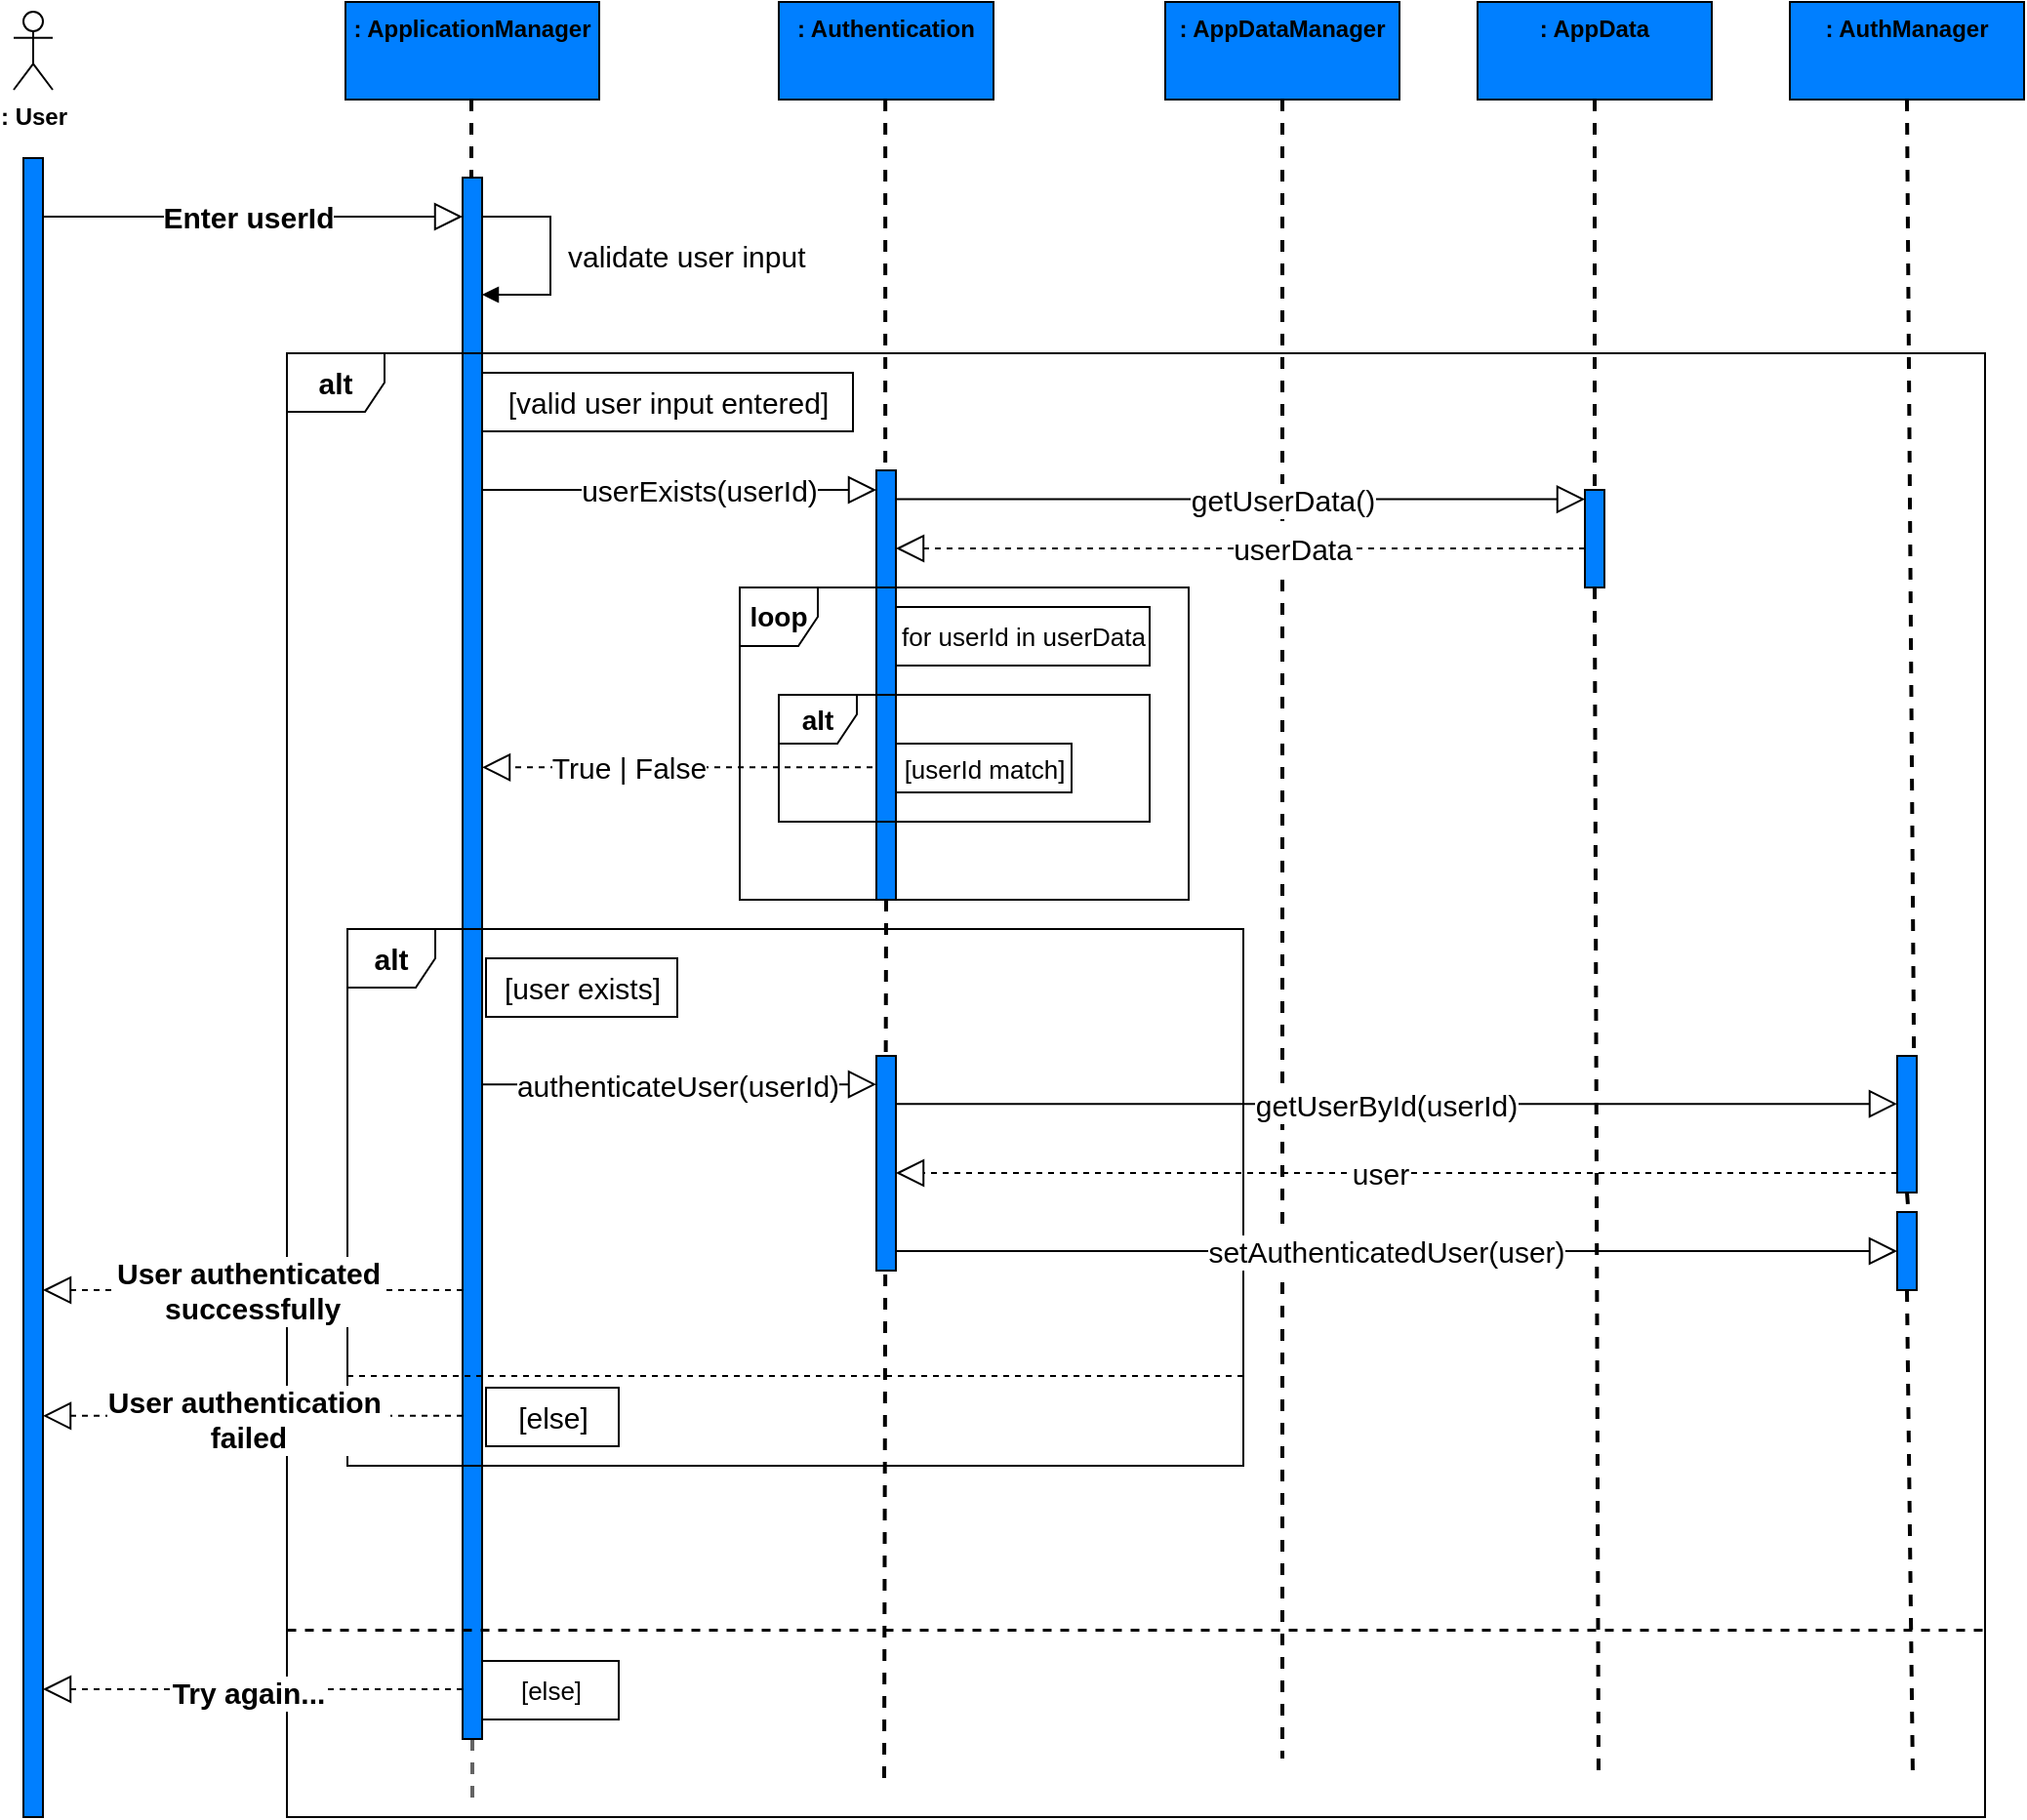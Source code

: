 <mxfile version="24.8.4">
  <diagram name="Sivu-1" id="-SNUJlUc8G6fXagj1PRz">
    <mxGraphModel dx="2694" dy="1163" grid="1" gridSize="10" guides="1" tooltips="1" connect="1" arrows="1" fold="1" page="1" pageScale="1" pageWidth="827" pageHeight="1169" math="0" shadow="0">
      <root>
        <mxCell id="0" />
        <mxCell id="1" parent="0" />
        <mxCell id="Z2odeVTqPKVVSxUnjB5O-1" value="&lt;b&gt;: User&lt;/b&gt;" style="shape=umlActor;verticalLabelPosition=bottom;verticalAlign=top;html=1;" vertex="1" parent="1">
          <mxGeometry x="50" y="115" width="20" height="40" as="geometry" />
        </mxCell>
        <mxCell id="Z2odeVTqPKVVSxUnjB5O-2" value="&lt;b&gt;: ApplicationManager&lt;/b&gt;" style="html=1;whiteSpace=wrap;verticalAlign=top;fillColor=#007FFF;" vertex="1" parent="1">
          <mxGeometry x="220" y="110" width="130" height="50" as="geometry" />
        </mxCell>
        <mxCell id="Z2odeVTqPKVVSxUnjB5O-4" value="&lt;b&gt;: Authentication&lt;/b&gt;" style="html=1;whiteSpace=wrap;verticalAlign=top;fillColor=#007FFF;" vertex="1" parent="1">
          <mxGeometry x="442" y="110" width="110" height="50" as="geometry" />
        </mxCell>
        <mxCell id="Z2odeVTqPKVVSxUnjB5O-5" value="" style="html=1;points=[[0,0,0,0,5],[0,1,0,0,-5],[1,0,0,0,5],[1,1,0,0,-5]];perimeter=orthogonalPerimeter;outlineConnect=0;targetShapes=umlLifeline;portConstraint=eastwest;newEdgeStyle={&quot;curved&quot;:0,&quot;rounded&quot;:0};fillColor=#007FFF;strokeColor=#000000;" vertex="1" parent="1">
          <mxGeometry x="55" y="190" width="10" height="850" as="geometry" />
        </mxCell>
        <mxCell id="Z2odeVTqPKVVSxUnjB5O-6" value="" style="endArrow=none;dashed=1;endFill=0;endSize=12;html=1;rounded=0;exitX=0.5;exitY=1;exitDx=0;exitDy=0;strokeWidth=2;jumpSize=7;strokeColor=#636363;" edge="1" parent="1" source="Z2odeVTqPKVVSxUnjB5O-16">
          <mxGeometry width="160" relative="1" as="geometry">
            <mxPoint x="284.5" y="160" as="sourcePoint" />
            <mxPoint x="285" y="1030" as="targetPoint" />
          </mxGeometry>
        </mxCell>
        <mxCell id="Z2odeVTqPKVVSxUnjB5O-7" value="&lt;b&gt;: AppDataManager&lt;/b&gt;" style="html=1;whiteSpace=wrap;verticalAlign=top;fillColor=#007FFF;" vertex="1" parent="1">
          <mxGeometry x="640" y="110" width="120" height="50" as="geometry" />
        </mxCell>
        <mxCell id="Z2odeVTqPKVVSxUnjB5O-9" value="" style="endArrow=none;dashed=1;endFill=0;endSize=12;html=1;rounded=0;exitX=0.5;exitY=1;exitDx=0;exitDy=0;strokeWidth=2;jumpSize=7;strokeColor=#000000;" edge="1" parent="1" source="Z2odeVTqPKVVSxUnjB5O-42">
          <mxGeometry width="160" relative="1" as="geometry">
            <mxPoint x="496.58" y="160" as="sourcePoint" />
            <mxPoint x="496" y="1020" as="targetPoint" />
          </mxGeometry>
        </mxCell>
        <mxCell id="Z2odeVTqPKVVSxUnjB5O-10" value="" style="endArrow=none;dashed=1;endFill=0;endSize=12;html=1;rounded=0;exitX=0.5;exitY=1;exitDx=0;exitDy=0;strokeWidth=2;jumpSize=7;strokeColor=#000000;" edge="1" parent="1">
          <mxGeometry width="160" relative="1" as="geometry">
            <mxPoint x="700" y="370" as="sourcePoint" />
            <mxPoint x="700" y="1010" as="targetPoint" />
          </mxGeometry>
        </mxCell>
        <mxCell id="Z2odeVTqPKVVSxUnjB5O-17" value="" style="endArrow=none;dashed=1;endFill=0;endSize=12;html=1;rounded=0;exitX=0.5;exitY=1;exitDx=0;exitDy=0;strokeWidth=2;jumpSize=7;strokeColor=#000000;" edge="1" parent="1" target="Z2odeVTqPKVVSxUnjB5O-16">
          <mxGeometry width="160" relative="1" as="geometry">
            <mxPoint x="284.5" y="160" as="sourcePoint" />
            <mxPoint x="284.5" y="500" as="targetPoint" />
          </mxGeometry>
        </mxCell>
        <mxCell id="Z2odeVTqPKVVSxUnjB5O-16" value="" style="html=1;points=[[0,0,0,0,5],[0,1,0,0,-5],[1,0,0,0,5],[1,1,0,0,-5]];perimeter=orthogonalPerimeter;outlineConnect=0;targetShapes=umlLifeline;portConstraint=eastwest;newEdgeStyle={&quot;curved&quot;:0,&quot;rounded&quot;:0};fillColor=#007FFF;" vertex="1" parent="1">
          <mxGeometry x="280" y="200" width="10" height="800" as="geometry" />
        </mxCell>
        <mxCell id="Z2odeVTqPKVVSxUnjB5O-32" value="" style="endArrow=block;endFill=0;endSize=12;html=1;rounded=0;" edge="1" parent="1" source="Z2odeVTqPKVVSxUnjB5O-5">
          <mxGeometry width="160" relative="1" as="geometry">
            <mxPoint x="110" y="220" as="sourcePoint" />
            <mxPoint x="280" y="220" as="targetPoint" />
          </mxGeometry>
        </mxCell>
        <mxCell id="Z2odeVTqPKVVSxUnjB5O-33" value="&lt;font style=&quot;font-size: 15px;&quot;&gt;&lt;b&gt;Enter userId&lt;/b&gt;&lt;/font&gt;" style="edgeLabel;html=1;align=center;verticalAlign=middle;resizable=0;points=[];" vertex="1" connectable="0" parent="Z2odeVTqPKVVSxUnjB5O-32">
          <mxGeometry x="-0.027" relative="1" as="geometry">
            <mxPoint as="offset" />
          </mxGeometry>
        </mxCell>
        <mxCell id="Z2odeVTqPKVVSxUnjB5O-40" value="&lt;font style=&quot;font-size: 15px;&quot;&gt;validate user input&lt;/font&gt;" style="html=1;align=left;spacingLeft=2;endArrow=block;rounded=0;edgeStyle=orthogonalEdgeStyle;curved=0;rounded=0;exitX=1;exitY=0.071;exitDx=0;exitDy=0;exitPerimeter=0;" edge="1" target="Z2odeVTqPKVVSxUnjB5O-16" parent="1" source="Z2odeVTqPKVVSxUnjB5O-16">
          <mxGeometry x="0.251" y="5" relative="1" as="geometry">
            <mxPoint x="295" y="220" as="sourcePoint" />
            <Array as="points">
              <mxPoint x="290" y="220" />
              <mxPoint x="325" y="220" />
              <mxPoint x="325" y="260" />
            </Array>
            <mxPoint x="300" y="240" as="targetPoint" />
            <mxPoint as="offset" />
          </mxGeometry>
        </mxCell>
        <mxCell id="Z2odeVTqPKVVSxUnjB5O-41" value="&lt;font style=&quot;font-size: 15px;&quot;&gt;&lt;b&gt;alt&lt;/b&gt;&lt;/font&gt;" style="shape=umlFrame;whiteSpace=wrap;html=1;pointerEvents=0;width=50;height=30;" vertex="1" parent="1">
          <mxGeometry x="190" y="290" width="870" height="750" as="geometry" />
        </mxCell>
        <mxCell id="Z2odeVTqPKVVSxUnjB5O-43" value="" style="endArrow=none;dashed=1;endFill=0;endSize=12;html=1;rounded=0;exitX=0.5;exitY=1;exitDx=0;exitDy=0;strokeWidth=2;jumpSize=7;strokeColor=#000000;" edge="1" parent="1" target="Z2odeVTqPKVVSxUnjB5O-42">
          <mxGeometry width="160" relative="1" as="geometry">
            <mxPoint x="496.58" y="160" as="sourcePoint" />
            <mxPoint x="496.58" y="500" as="targetPoint" />
          </mxGeometry>
        </mxCell>
        <mxCell id="Z2odeVTqPKVVSxUnjB5O-42" value="" style="html=1;points=[[0,0,0,0,5],[0,1,0,0,-5],[1,0,0,0,5],[1,1,0,0,-5]];perimeter=orthogonalPerimeter;outlineConnect=0;targetShapes=umlLifeline;portConstraint=eastwest;newEdgeStyle={&quot;curved&quot;:0,&quot;rounded&quot;:0};fillColor=#007FFF;" vertex="1" parent="1">
          <mxGeometry x="492" y="350" width="10" height="220" as="geometry" />
        </mxCell>
        <mxCell id="Z2odeVTqPKVVSxUnjB5O-45" value="" style="endArrow=none;dashed=1;endFill=0;endSize=12;html=1;rounded=0;exitX=0.5;exitY=1;exitDx=0;exitDy=0;strokeWidth=2;jumpSize=7;strokeColor=#000000;" edge="1" parent="1">
          <mxGeometry width="160" relative="1" as="geometry">
            <mxPoint x="700" y="160" as="sourcePoint" />
            <mxPoint x="700" y="360" as="targetPoint" />
          </mxGeometry>
        </mxCell>
        <mxCell id="Z2odeVTqPKVVSxUnjB5O-46" value="&lt;font style=&quot;font-size: 15px;&quot;&gt;[valid user input entered]&lt;/font&gt;" style="html=1;points=[[0,0,0,0,5],[0,1,0,0,-5],[1,0,0,0,5],[1,1,0,0,-5]];perimeter=orthogonalPerimeter;outlineConnect=0;targetShapes=umlLifeline;portConstraint=eastwest;newEdgeStyle={&quot;curved&quot;:0,&quot;rounded&quot;:0};" vertex="1" parent="1">
          <mxGeometry x="290" y="300" width="190" height="30" as="geometry" />
        </mxCell>
        <mxCell id="Z2odeVTqPKVVSxUnjB5O-47" value="&lt;span style=&quot;font-size: 13px;&quot;&gt;[else]&lt;/span&gt;" style="html=1;points=[[0,0,0,0,5],[0,1,0,0,-5],[1,0,0,0,5],[1,1,0,0,-5]];perimeter=orthogonalPerimeter;outlineConnect=0;targetShapes=umlLifeline;portConstraint=eastwest;newEdgeStyle={&quot;curved&quot;:0,&quot;rounded&quot;:0};" vertex="1" parent="1">
          <mxGeometry x="290" y="960" width="70" height="30" as="geometry" />
        </mxCell>
        <mxCell id="Z2odeVTqPKVVSxUnjB5O-48" value="" style="line;strokeWidth=1.5;fillColor=none;align=left;verticalAlign=middle;spacingTop=-1;spacingLeft=3;spacingRight=3;rotatable=0;labelPosition=right;points=[];portConstraint=eastwest;strokeColor=inherit;dashed=1;" vertex="1" parent="1">
          <mxGeometry x="190" y="940" width="870" height="8" as="geometry" />
        </mxCell>
        <mxCell id="Z2odeVTqPKVVSxUnjB5O-49" value="" style="endArrow=block;endFill=0;endSize=12;html=1;rounded=0;" edge="1" parent="1" target="Z2odeVTqPKVVSxUnjB5O-42">
          <mxGeometry width="160" relative="1" as="geometry">
            <mxPoint x="290" y="360" as="sourcePoint" />
            <mxPoint x="450" y="360.29" as="targetPoint" />
          </mxGeometry>
        </mxCell>
        <mxCell id="Z2odeVTqPKVVSxUnjB5O-50" value="&lt;font style=&quot;font-size: 15px;&quot;&gt;userExists(userId)&lt;/font&gt;" style="edgeLabel;html=1;align=center;verticalAlign=middle;resizable=0;points=[];" vertex="1" connectable="0" parent="Z2odeVTqPKVVSxUnjB5O-49">
          <mxGeometry x="-0.027" relative="1" as="geometry">
            <mxPoint x="12" as="offset" />
          </mxGeometry>
        </mxCell>
        <mxCell id="Z2odeVTqPKVVSxUnjB5O-51" value="&lt;b&gt;: AuthManager&lt;/b&gt;" style="html=1;whiteSpace=wrap;verticalAlign=top;fillColor=#007FFF;" vertex="1" parent="1">
          <mxGeometry x="960" y="110" width="120" height="50" as="geometry" />
        </mxCell>
        <mxCell id="Z2odeVTqPKVVSxUnjB5O-53" value="" style="endArrow=none;dashed=1;endFill=0;endSize=12;html=1;rounded=0;exitX=0.5;exitY=1;exitDx=0;exitDy=0;strokeWidth=2;jumpSize=7;strokeColor=#000000;" edge="1" parent="1" source="Z2odeVTqPKVVSxUnjB5O-123">
          <mxGeometry width="160" relative="1" as="geometry">
            <mxPoint x="1040" y="165" as="sourcePoint" />
            <mxPoint x="1023" y="1020" as="targetPoint" />
          </mxGeometry>
        </mxCell>
        <mxCell id="Z2odeVTqPKVVSxUnjB5O-77" value="&lt;b&gt;: AppData&lt;/b&gt;" style="html=1;whiteSpace=wrap;verticalAlign=top;fillColor=#007FFF;" vertex="1" parent="1">
          <mxGeometry x="800" y="110" width="120" height="50" as="geometry" />
        </mxCell>
        <mxCell id="Z2odeVTqPKVVSxUnjB5O-78" value="" style="endArrow=none;dashed=1;endFill=0;endSize=12;html=1;rounded=0;exitX=0.5;exitY=1;exitDx=0;exitDy=0;strokeWidth=2;jumpSize=7;strokeColor=#000000;" edge="1" parent="1" source="Z2odeVTqPKVVSxUnjB5O-80">
          <mxGeometry width="160" relative="1" as="geometry">
            <mxPoint x="860" y="160" as="sourcePoint" />
            <mxPoint x="862" y="1020" as="targetPoint" />
          </mxGeometry>
        </mxCell>
        <mxCell id="Z2odeVTqPKVVSxUnjB5O-79" value="" style="endArrow=none;dashed=1;endFill=0;endSize=12;html=1;rounded=0;exitX=0.5;exitY=1;exitDx=0;exitDy=0;strokeWidth=2;jumpSize=7;strokeColor=#000000;" edge="1" parent="1" target="Z2odeVTqPKVVSxUnjB5O-80">
          <mxGeometry width="160" relative="1" as="geometry">
            <mxPoint x="860" y="160" as="sourcePoint" />
            <mxPoint x="860" y="500" as="targetPoint" />
          </mxGeometry>
        </mxCell>
        <mxCell id="Z2odeVTqPKVVSxUnjB5O-80" value="" style="html=1;points=[[0,0,0,0,5],[0,1,0,0,-5],[1,0,0,0,5],[1,1,0,0,-5]];perimeter=orthogonalPerimeter;outlineConnect=0;targetShapes=umlLifeline;portConstraint=eastwest;newEdgeStyle={&quot;curved&quot;:0,&quot;rounded&quot;:0};fillColor=#007FFF;" vertex="1" parent="1">
          <mxGeometry x="855" y="360" width="10" height="50" as="geometry" />
        </mxCell>
        <mxCell id="Z2odeVTqPKVVSxUnjB5O-81" value="" style="endArrow=block;endFill=0;endSize=12;html=1;rounded=0;" edge="1" parent="1" source="Z2odeVTqPKVVSxUnjB5O-42">
          <mxGeometry width="160" relative="1" as="geometry">
            <mxPoint x="705" y="364.76" as="sourcePoint" />
            <mxPoint x="855" y="364.76" as="targetPoint" />
          </mxGeometry>
        </mxCell>
        <mxCell id="Z2odeVTqPKVVSxUnjB5O-82" value="&lt;font style=&quot;font-size: 15px;&quot;&gt;getUserData()&lt;/font&gt;" style="edgeLabel;html=1;align=center;verticalAlign=middle;resizable=0;points=[];" vertex="1" connectable="0" parent="Z2odeVTqPKVVSxUnjB5O-81">
          <mxGeometry x="-0.027" relative="1" as="geometry">
            <mxPoint x="26" as="offset" />
          </mxGeometry>
        </mxCell>
        <mxCell id="Z2odeVTqPKVVSxUnjB5O-84" value="" style="endArrow=block;dashed=1;endFill=0;endSize=12;html=1;rounded=0;entryX=1;entryY=0.4;entryDx=0;entryDy=0;entryPerimeter=0;" edge="1" parent="1" source="Z2odeVTqPKVVSxUnjB5O-80">
          <mxGeometry width="160" relative="1" as="geometry">
            <mxPoint x="817" y="390.0" as="sourcePoint" />
            <mxPoint x="502" y="390.0" as="targetPoint" />
          </mxGeometry>
        </mxCell>
        <mxCell id="Z2odeVTqPKVVSxUnjB5O-85" value="&lt;font style=&quot;font-size: 15px;&quot;&gt;userData&lt;/font&gt;" style="edgeLabel;html=1;align=center;verticalAlign=middle;resizable=0;points=[];" vertex="1" connectable="0" parent="Z2odeVTqPKVVSxUnjB5O-84">
          <mxGeometry x="-0.012" relative="1" as="geometry">
            <mxPoint x="24" as="offset" />
          </mxGeometry>
        </mxCell>
        <mxCell id="Z2odeVTqPKVVSxUnjB5O-87" value="&lt;font style=&quot;font-size: 14px;&quot;&gt;&lt;b&gt;loop&lt;/b&gt;&lt;/font&gt;" style="shape=umlFrame;whiteSpace=wrap;html=1;pointerEvents=0;width=40;height=30;" vertex="1" parent="1">
          <mxGeometry x="422" y="410" width="230" height="160" as="geometry" />
        </mxCell>
        <mxCell id="Z2odeVTqPKVVSxUnjB5O-88" value="&lt;font style=&quot;font-size: 13px;&quot;&gt;for userId in userData&lt;/font&gt;" style="html=1;points=[[0,0,0,0,5],[0,1,0,0,-5],[1,0,0,0,5],[1,1,0,0,-5]];perimeter=orthogonalPerimeter;outlineConnect=0;targetShapes=umlLifeline;portConstraint=eastwest;newEdgeStyle={&quot;curved&quot;:0,&quot;rounded&quot;:0};" vertex="1" parent="1">
          <mxGeometry x="502" y="420" width="130" height="30" as="geometry" />
        </mxCell>
        <mxCell id="Z2odeVTqPKVVSxUnjB5O-89" value="&lt;font style=&quot;font-size: 14px;&quot;&gt;&lt;b&gt;alt&lt;/b&gt;&lt;/font&gt;" style="shape=umlFrame;whiteSpace=wrap;html=1;pointerEvents=0;width=40;height=25;" vertex="1" parent="1">
          <mxGeometry x="442" y="465" width="190" height="65" as="geometry" />
        </mxCell>
        <mxCell id="Z2odeVTqPKVVSxUnjB5O-90" value="&lt;font style=&quot;font-size: 13px;&quot;&gt;[userId match]&lt;/font&gt;" style="html=1;points=[[0,0,0,0,5],[0,1,0,0,-5],[1,0,0,0,5],[1,1,0,0,-5]];perimeter=orthogonalPerimeter;outlineConnect=0;targetShapes=umlLifeline;portConstraint=eastwest;newEdgeStyle={&quot;curved&quot;:0,&quot;rounded&quot;:0};" vertex="1" parent="1">
          <mxGeometry x="502" y="490" width="90" height="25" as="geometry" />
        </mxCell>
        <mxCell id="Z2odeVTqPKVVSxUnjB5O-95" value="" style="endArrow=block;dashed=1;endFill=0;endSize=12;html=1;rounded=0;" edge="1" parent="1">
          <mxGeometry width="160" relative="1" as="geometry">
            <mxPoint x="490" y="502.16" as="sourcePoint" />
            <mxPoint x="290" y="502.16" as="targetPoint" />
          </mxGeometry>
        </mxCell>
        <mxCell id="Z2odeVTqPKVVSxUnjB5O-96" value="&lt;font style=&quot;font-size: 15px;&quot;&gt;True | False&lt;/font&gt;" style="edgeLabel;html=1;align=center;verticalAlign=middle;resizable=0;points=[];" vertex="1" connectable="0" parent="Z2odeVTqPKVVSxUnjB5O-95">
          <mxGeometry x="-0.012" relative="1" as="geometry">
            <mxPoint x="-26" as="offset" />
          </mxGeometry>
        </mxCell>
        <mxCell id="Z2odeVTqPKVVSxUnjB5O-100" value="&lt;font style=&quot;font-size: 15px;&quot;&gt;&lt;b&gt;alt&lt;/b&gt;&lt;/font&gt;" style="shape=umlFrame;whiteSpace=wrap;html=1;pointerEvents=0;width=45;height=30;" vertex="1" parent="1">
          <mxGeometry x="221" y="585" width="459" height="275" as="geometry" />
        </mxCell>
        <mxCell id="Z2odeVTqPKVVSxUnjB5O-101" value="&lt;font style=&quot;font-size: 15px;&quot;&gt;[user exists]&lt;/font&gt;" style="html=1;points=[[0,0,0,0,5],[0,1,0,0,-5],[1,0,0,0,5],[1,1,0,0,-5]];perimeter=orthogonalPerimeter;outlineConnect=0;targetShapes=umlLifeline;portConstraint=eastwest;newEdgeStyle={&quot;curved&quot;:0,&quot;rounded&quot;:0};" vertex="1" parent="1">
          <mxGeometry x="292" y="600" width="98" height="30" as="geometry" />
        </mxCell>
        <mxCell id="Z2odeVTqPKVVSxUnjB5O-104" value="" style="line;strokeWidth=1;fillColor=none;align=left;verticalAlign=middle;spacingTop=-1;spacingLeft=3;spacingRight=3;rotatable=0;labelPosition=right;points=[];portConstraint=eastwest;strokeColor=inherit;dashed=1;" vertex="1" parent="1">
          <mxGeometry x="221" y="810" width="460" height="8" as="geometry" />
        </mxCell>
        <mxCell id="Z2odeVTqPKVVSxUnjB5O-107" value="" style="html=1;points=[[0,0,0,0,5],[0,1,0,0,-5],[1,0,0,0,5],[1,1,0,0,-5]];perimeter=orthogonalPerimeter;outlineConnect=0;targetShapes=umlLifeline;portConstraint=eastwest;newEdgeStyle={&quot;curved&quot;:0,&quot;rounded&quot;:0};fillColor=#007FFF;" vertex="1" parent="1">
          <mxGeometry x="492" y="650" width="10" height="110" as="geometry" />
        </mxCell>
        <mxCell id="Z2odeVTqPKVVSxUnjB5O-108" value="" style="endArrow=block;endFill=0;endSize=12;html=1;rounded=0;" edge="1" parent="1" target="Z2odeVTqPKVVSxUnjB5O-107">
          <mxGeometry width="160" relative="1" as="geometry">
            <mxPoint x="290" y="664.58" as="sourcePoint" />
            <mxPoint x="490" y="665" as="targetPoint" />
          </mxGeometry>
        </mxCell>
        <mxCell id="Z2odeVTqPKVVSxUnjB5O-109" value="&lt;font style=&quot;font-size: 15px;&quot;&gt;authenticateUser(userId)&lt;/font&gt;" style="edgeLabel;html=1;align=center;verticalAlign=middle;resizable=0;points=[];" vertex="1" connectable="0" parent="Z2odeVTqPKVVSxUnjB5O-108">
          <mxGeometry x="-0.027" relative="1" as="geometry">
            <mxPoint x="1" as="offset" />
          </mxGeometry>
        </mxCell>
        <mxCell id="Z2odeVTqPKVVSxUnjB5O-110" value="" style="endArrow=block;endFill=0;endSize=12;html=1;rounded=0;" edge="1" parent="1" target="Z2odeVTqPKVVSxUnjB5O-115">
          <mxGeometry width="160" relative="1" as="geometry">
            <mxPoint x="502" y="674.58" as="sourcePoint" />
            <mxPoint x="704" y="675" as="targetPoint" />
          </mxGeometry>
        </mxCell>
        <mxCell id="Z2odeVTqPKVVSxUnjB5O-111" value="&lt;font style=&quot;font-size: 15px;&quot;&gt;getUserById(userId)&lt;/font&gt;" style="edgeLabel;html=1;align=center;verticalAlign=middle;resizable=0;points=[];" vertex="1" connectable="0" parent="Z2odeVTqPKVVSxUnjB5O-110">
          <mxGeometry x="-0.027" relative="1" as="geometry">
            <mxPoint x="1" as="offset" />
          </mxGeometry>
        </mxCell>
        <mxCell id="Z2odeVTqPKVVSxUnjB5O-117" value="" style="endArrow=none;dashed=1;endFill=0;endSize=12;html=1;rounded=0;exitX=0.5;exitY=1;exitDx=0;exitDy=0;strokeWidth=2;jumpSize=7;strokeColor=#000000;entryX=0.91;entryY=1.001;entryDx=0;entryDy=0;entryPerimeter=0;" edge="1" parent="1" source="Z2odeVTqPKVVSxUnjB5O-51" target="Z2odeVTqPKVVSxUnjB5O-115">
          <mxGeometry width="160" relative="1" as="geometry">
            <mxPoint x="1040" y="160" as="sourcePoint" />
            <mxPoint x="1045" y="1041" as="targetPoint" />
          </mxGeometry>
        </mxCell>
        <mxCell id="Z2odeVTqPKVVSxUnjB5O-115" value="" style="html=1;points=[[0,0,0,0,5],[0,1,0,0,-5],[1,0,0,0,5],[1,1,0,0,-5]];perimeter=orthogonalPerimeter;outlineConnect=0;targetShapes=umlLifeline;portConstraint=eastwest;newEdgeStyle={&quot;curved&quot;:0,&quot;rounded&quot;:0};fillColor=#007FFF;" vertex="1" parent="1">
          <mxGeometry x="1015" y="650" width="10" height="70" as="geometry" />
        </mxCell>
        <mxCell id="Z2odeVTqPKVVSxUnjB5O-118" value="" style="endArrow=block;dashed=1;endFill=0;endSize=12;html=1;rounded=0;" edge="1" parent="1" target="Z2odeVTqPKVVSxUnjB5O-107">
          <mxGeometry width="160" relative="1" as="geometry">
            <mxPoint x="1015" y="710" as="sourcePoint" />
            <mxPoint x="662" y="710.0" as="targetPoint" />
          </mxGeometry>
        </mxCell>
        <mxCell id="Z2odeVTqPKVVSxUnjB5O-119" value="&lt;font style=&quot;font-size: 15px;&quot;&gt;user&lt;/font&gt;" style="edgeLabel;html=1;align=center;verticalAlign=middle;resizable=0;points=[];" vertex="1" connectable="0" parent="Z2odeVTqPKVVSxUnjB5O-118">
          <mxGeometry x="-0.012" relative="1" as="geometry">
            <mxPoint x="-12" as="offset" />
          </mxGeometry>
        </mxCell>
        <mxCell id="Z2odeVTqPKVVSxUnjB5O-121" value="" style="endArrow=block;endFill=0;endSize=12;html=1;rounded=0;" edge="1" parent="1">
          <mxGeometry width="160" relative="1" as="geometry">
            <mxPoint x="502" y="750.0" as="sourcePoint" />
            <mxPoint x="1015" y="750.0" as="targetPoint" />
          </mxGeometry>
        </mxCell>
        <mxCell id="Z2odeVTqPKVVSxUnjB5O-122" value="&lt;span style=&quot;font-size: 15px;&quot;&gt;setAuthenticatedUser(user)&lt;/span&gt;" style="edgeLabel;html=1;align=center;verticalAlign=middle;resizable=0;points=[];" vertex="1" connectable="0" parent="Z2odeVTqPKVVSxUnjB5O-121">
          <mxGeometry x="-0.027" relative="1" as="geometry">
            <mxPoint x="1" as="offset" />
          </mxGeometry>
        </mxCell>
        <mxCell id="Z2odeVTqPKVVSxUnjB5O-124" value="" style="endArrow=none;dashed=1;endFill=0;endSize=12;html=1;rounded=0;exitX=0.5;exitY=1;exitDx=0;exitDy=0;strokeWidth=2;jumpSize=7;strokeColor=#000000;entryX=0.886;entryY=0.996;entryDx=0;entryDy=0;entryPerimeter=0;" edge="1" parent="1" source="Z2odeVTqPKVVSxUnjB5O-115" target="Z2odeVTqPKVVSxUnjB5O-123">
          <mxGeometry width="160" relative="1" as="geometry">
            <mxPoint x="1020" y="720" as="sourcePoint" />
            <mxPoint x="1023" y="1037" as="targetPoint" />
          </mxGeometry>
        </mxCell>
        <mxCell id="Z2odeVTqPKVVSxUnjB5O-123" value="" style="html=1;points=[[0,0,0,0,5],[0,1,0,0,-5],[1,0,0,0,5],[1,1,0,0,-5]];perimeter=orthogonalPerimeter;outlineConnect=0;targetShapes=umlLifeline;portConstraint=eastwest;newEdgeStyle={&quot;curved&quot;:0,&quot;rounded&quot;:0};fillColor=#007FFF;" vertex="1" parent="1">
          <mxGeometry x="1015" y="730" width="10" height="40" as="geometry" />
        </mxCell>
        <mxCell id="Z2odeVTqPKVVSxUnjB5O-126" value="&lt;font style=&quot;font-size: 15px;&quot;&gt;[else]&lt;/font&gt;" style="html=1;points=[[0,0,0,0,5],[0,1,0,0,-5],[1,0,0,0,5],[1,1,0,0,-5]];perimeter=orthogonalPerimeter;outlineConnect=0;targetShapes=umlLifeline;portConstraint=eastwest;newEdgeStyle={&quot;curved&quot;:0,&quot;rounded&quot;:0};" vertex="1" parent="1">
          <mxGeometry x="292" y="820" width="68" height="30" as="geometry" />
        </mxCell>
        <mxCell id="Z2odeVTqPKVVSxUnjB5O-127" value="" style="endArrow=block;dashed=1;endFill=0;endSize=12;html=1;rounded=0;" edge="1" parent="1">
          <mxGeometry width="160" relative="1" as="geometry">
            <mxPoint x="280" y="834.41" as="sourcePoint" />
            <mxPoint x="65" y="834.41" as="targetPoint" />
          </mxGeometry>
        </mxCell>
        <mxCell id="Z2odeVTqPKVVSxUnjB5O-128" value="&lt;span style=&quot;font-size: 15px;&quot;&gt;&lt;b&gt;User authentication&amp;nbsp;&lt;/b&gt;&lt;/span&gt;&lt;div&gt;&lt;span style=&quot;font-size: 15px;&quot;&gt;&lt;b&gt;failed&lt;/b&gt;&lt;/span&gt;&lt;/div&gt;" style="edgeLabel;html=1;align=center;verticalAlign=middle;resizable=0;points=[];" vertex="1" connectable="0" parent="Z2odeVTqPKVVSxUnjB5O-127">
          <mxGeometry x="-0.012" relative="1" as="geometry">
            <mxPoint x="-4" y="1" as="offset" />
          </mxGeometry>
        </mxCell>
        <mxCell id="Z2odeVTqPKVVSxUnjB5O-129" value="" style="endArrow=block;dashed=1;endFill=0;endSize=12;html=1;rounded=0;" edge="1" parent="1">
          <mxGeometry width="160" relative="1" as="geometry">
            <mxPoint x="280" y="770" as="sourcePoint" />
            <mxPoint x="65" y="770" as="targetPoint" />
          </mxGeometry>
        </mxCell>
        <mxCell id="Z2odeVTqPKVVSxUnjB5O-130" value="&lt;span style=&quot;font-size: 15px;&quot;&gt;&lt;b&gt;User authenticated&lt;/b&gt;&lt;/span&gt;&lt;div&gt;&lt;span style=&quot;font-size: 15px;&quot;&gt;&lt;b&gt;&amp;nbsp;successfully&lt;/b&gt;&lt;/span&gt;&lt;/div&gt;" style="edgeLabel;html=1;align=center;verticalAlign=middle;resizable=0;points=[];" vertex="1" connectable="0" parent="Z2odeVTqPKVVSxUnjB5O-129">
          <mxGeometry x="-0.012" relative="1" as="geometry">
            <mxPoint x="-4" as="offset" />
          </mxGeometry>
        </mxCell>
        <mxCell id="Z2odeVTqPKVVSxUnjB5O-131" value="" style="endArrow=block;dashed=1;endFill=0;endSize=12;html=1;rounded=0;" edge="1" parent="1">
          <mxGeometry width="160" relative="1" as="geometry">
            <mxPoint x="280" y="974.5" as="sourcePoint" />
            <mxPoint x="65" y="974.5" as="targetPoint" />
          </mxGeometry>
        </mxCell>
        <mxCell id="Z2odeVTqPKVVSxUnjB5O-132" value="&lt;span style=&quot;font-size: 15px;&quot;&gt;&lt;b&gt;Try again...&lt;/b&gt;&lt;/span&gt;" style="edgeLabel;html=1;align=center;verticalAlign=middle;resizable=0;points=[];" vertex="1" connectable="0" parent="Z2odeVTqPKVVSxUnjB5O-131">
          <mxGeometry x="-0.012" relative="1" as="geometry">
            <mxPoint x="-4" y="1" as="offset" />
          </mxGeometry>
        </mxCell>
      </root>
    </mxGraphModel>
  </diagram>
</mxfile>
